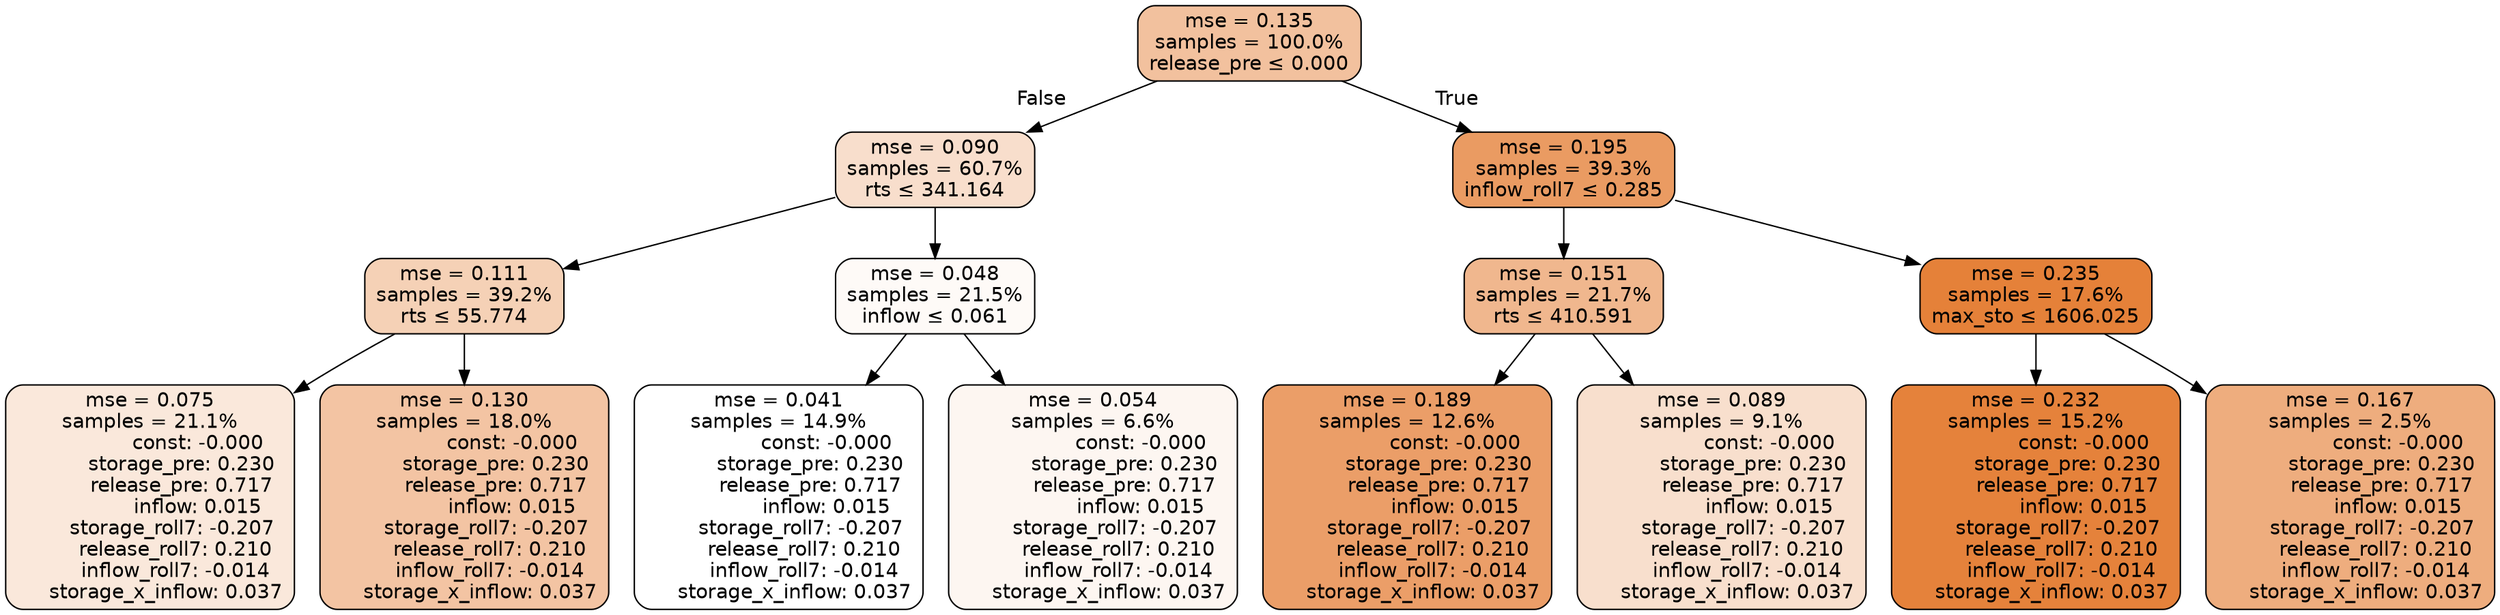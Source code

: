 digraph tree {
node [shape=rectangle, style="filled, rounded", color="black", fontname=helvetica] ;
edge [fontname=helvetica] ;
	"0" [label="mse = 0.135
samples = 100.0%
release_pre &le; 0.000", fillcolor="#f2c19e"]
	"1" [label="mse = 0.090
samples = 60.7%
rts &le; 341.164", fillcolor="#f8decc"]
	"2" [label="mse = 0.111
samples = 39.2%
rts &le; 55.774", fillcolor="#f5d1b6"]
	"3" [label="mse = 0.075
samples = 21.1%
               const: -0.000
          storage_pre: 0.230
          release_pre: 0.717
               inflow: 0.015
       storage_roll7: -0.207
        release_roll7: 0.210
        inflow_roll7: -0.014
     storage_x_inflow: 0.037", fillcolor="#fae8db"]
	"4" [label="mse = 0.130
samples = 18.0%
               const: -0.000
          storage_pre: 0.230
          release_pre: 0.717
               inflow: 0.015
       storage_roll7: -0.207
        release_roll7: 0.210
        inflow_roll7: -0.014
     storage_x_inflow: 0.037", fillcolor="#f3c4a3"]
	"5" [label="mse = 0.048
samples = 21.5%
inflow &le; 0.061", fillcolor="#fefaf7"]
	"6" [label="mse = 0.041
samples = 14.9%
               const: -0.000
          storage_pre: 0.230
          release_pre: 0.717
               inflow: 0.015
       storage_roll7: -0.207
        release_roll7: 0.210
        inflow_roll7: -0.014
     storage_x_inflow: 0.037", fillcolor="#ffffff"]
	"7" [label="mse = 0.054
samples = 6.6%
               const: -0.000
          storage_pre: 0.230
          release_pre: 0.717
               inflow: 0.015
       storage_roll7: -0.207
        release_roll7: 0.210
        inflow_roll7: -0.014
     storage_x_inflow: 0.037", fillcolor="#fdf6f1"]
	"8" [label="mse = 0.195
samples = 39.3%
inflow_roll7 &le; 0.285", fillcolor="#ea9b62"]
	"9" [label="mse = 0.151
samples = 21.7%
rts &le; 410.591", fillcolor="#f0b78e"]
	"10" [label="mse = 0.189
samples = 12.6%
               const: -0.000
          storage_pre: 0.230
          release_pre: 0.717
               inflow: 0.015
       storage_roll7: -0.207
        release_roll7: 0.210
        inflow_roll7: -0.014
     storage_x_inflow: 0.037", fillcolor="#eb9e68"]
	"11" [label="mse = 0.089
samples = 9.1%
               const: -0.000
          storage_pre: 0.230
          release_pre: 0.717
               inflow: 0.015
       storage_roll7: -0.207
        release_roll7: 0.210
        inflow_roll7: -0.014
     storage_x_inflow: 0.037", fillcolor="#f8dfcd"]
	"12" [label="mse = 0.235
samples = 17.6%
max_sto &le; 1606.025", fillcolor="#e58139"]
	"13" [label="mse = 0.232
samples = 15.2%
               const: -0.000
          storage_pre: 0.230
          release_pre: 0.717
               inflow: 0.015
       storage_roll7: -0.207
        release_roll7: 0.210
        inflow_roll7: -0.014
     storage_x_inflow: 0.037", fillcolor="#e5823b"]
	"14" [label="mse = 0.167
samples = 2.5%
               const: -0.000
          storage_pre: 0.230
          release_pre: 0.717
               inflow: 0.015
       storage_roll7: -0.207
        release_roll7: 0.210
        inflow_roll7: -0.014
     storage_x_inflow: 0.037", fillcolor="#eead7e"]

	"0" -> "1" [labeldistance=2.5, labelangle=45, headlabel="False"]
	"1" -> "2"
	"2" -> "3"
	"2" -> "4"
	"1" -> "5"
	"5" -> "6"
	"5" -> "7"
	"0" -> "8" [labeldistance=2.5, labelangle=-45, headlabel="True"]
	"8" -> "9"
	"9" -> "10"
	"9" -> "11"
	"8" -> "12"
	"12" -> "13"
	"12" -> "14"
}